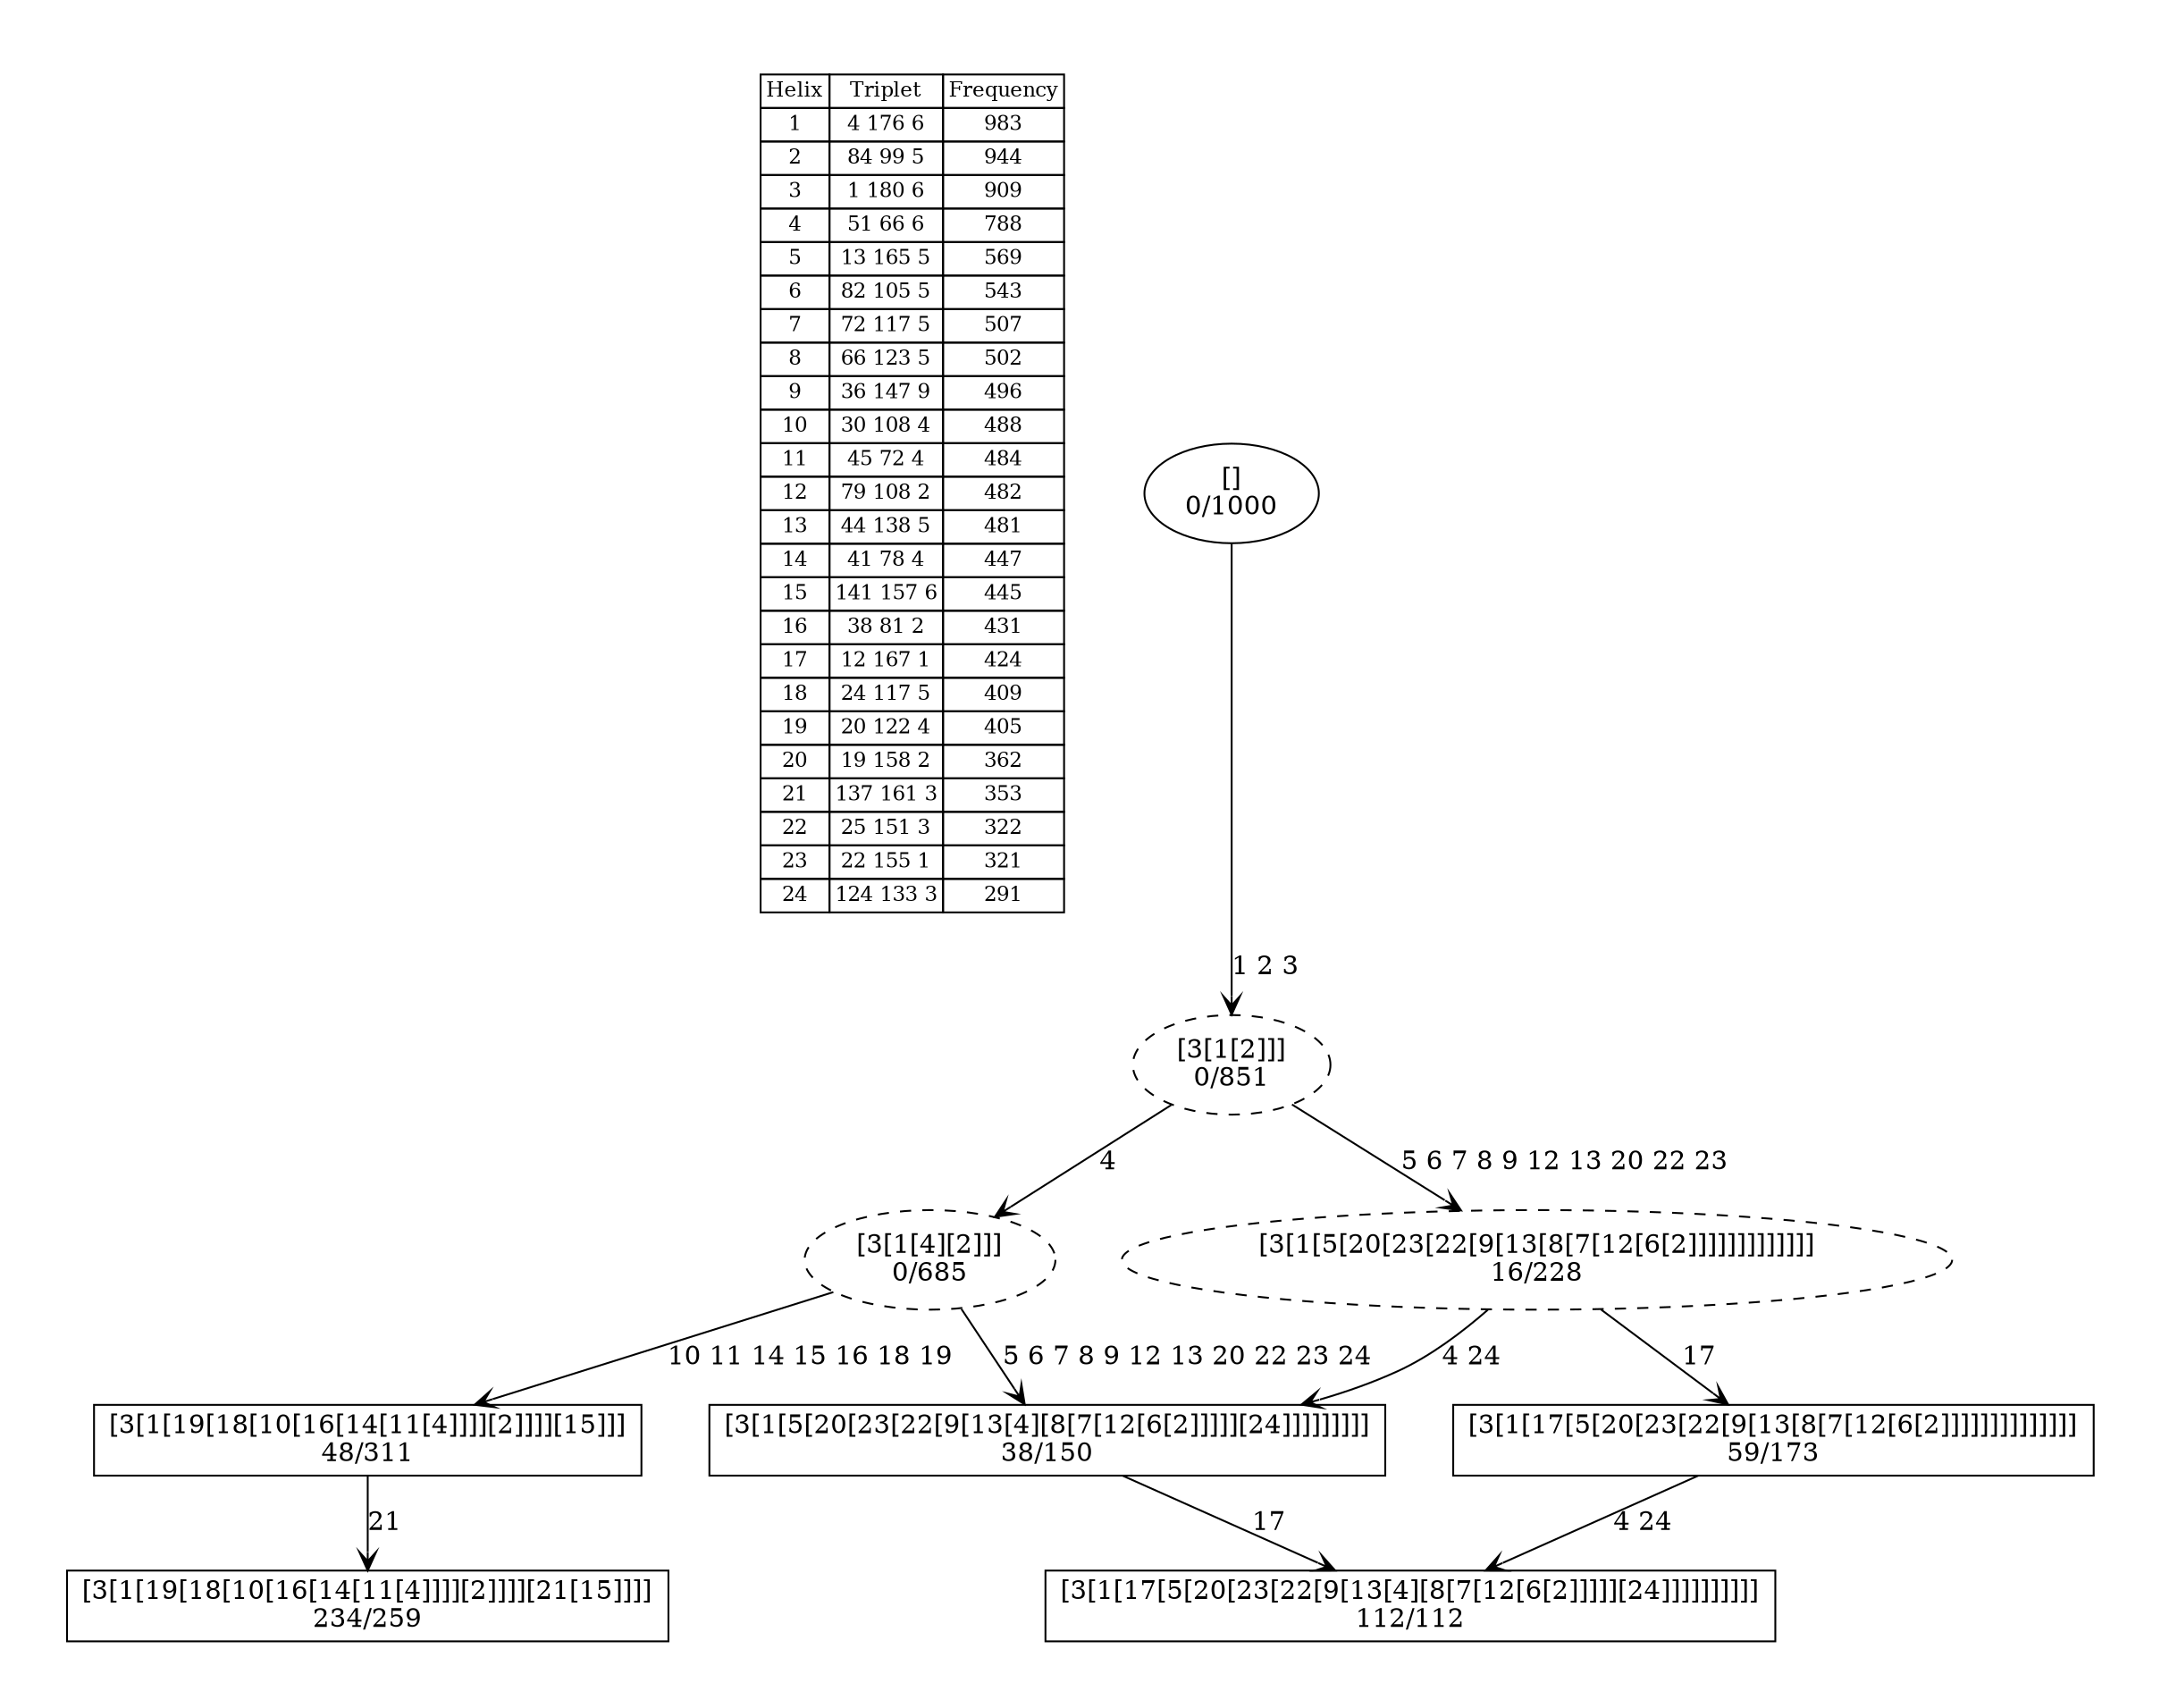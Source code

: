 digraph G {
	pad = 0.5;
	nodesep = 0.5;
"legend" [label = < <table border="0" cellborder="1" cellspacing="0"><tr><td>Helix</td><td>Triplet</td><td>Frequency</td></tr>
<tr><td>1</td><td>4 176 6</td><td>983</td></tr>
<tr><td>2</td><td>84 99 5</td><td>944</td></tr>
<tr><td>3</td><td>1 180 6</td><td>909</td></tr>
<tr><td>4</td><td>51 66 6</td><td>788</td></tr>
<tr><td>5</td><td>13 165 5</td><td>569</td></tr>
<tr><td>6</td><td>82 105 5</td><td>543</td></tr>
<tr><td>7</td><td>72 117 5</td><td>507</td></tr>
<tr><td>8</td><td>66 123 5</td><td>502</td></tr>
<tr><td>9</td><td>36 147 9</td><td>496</td></tr>
<tr><td>10</td><td>30 108 4</td><td>488</td></tr>
<tr><td>11</td><td>45 72 4</td><td>484</td></tr>
<tr><td>12</td><td>79 108 2</td><td>482</td></tr>
<tr><td>13</td><td>44 138 5</td><td>481</td></tr>
<tr><td>14</td><td>41 78 4</td><td>447</td></tr>
<tr><td>15</td><td>141 157 6</td><td>445</td></tr>
<tr><td>16</td><td>38 81 2</td><td>431</td></tr>
<tr><td>17</td><td>12 167 1</td><td>424</td></tr>
<tr><td>18</td><td>24 117 5</td><td>409</td></tr>
<tr><td>19</td><td>20 122 4</td><td>405</td></tr>
<tr><td>20</td><td>19 158 2</td><td>362</td></tr>
<tr><td>21</td><td>137 161 3</td><td>353</td></tr>
<tr><td>22</td><td>25 151 3</td><td>322</td></tr>
<tr><td>23</td><td>22 155 1</td><td>321</td></tr>
<tr><td>24</td><td>124 133 3</td><td>291</td></tr>
</table>>, shape = plaintext, fontsize=11];
"1 2 3 4 10 11 14 15 16 18 19 21 " [shape = box];
"1 2 3 4 5 6 7 8 9 12 13 17 20 22 23 24 " [shape = box];
"1 2 3 5 6 7 8 9 12 13 17 20 22 23 " [shape = box];
"1 2 3 4 10 11 14 15 16 18 19 " [shape = box];
"1 2 3 4 5 6 7 8 9 12 13 20 22 23 24 " [shape = box];
"1 2 3 4 " [style = dashed];
"1 2 3 " [style = dashed];
"1 2 3 5 6 7 8 9 12 13 20 22 23 " [style = dashed];
"1 2 3 4 10 11 14 15 16 18 19 21 " [label = "[3[1[19[18[10[16[14[11[4]]]][2]]]][21[15]]]]\n234/259"];
"1 2 3 4 5 6 7 8 9 12 13 17 20 22 23 24 " [label = "[3[1[17[5[20[23[22[9[13[4][8[7[12[6[2]]]]][24]]]]]]]]]]\n112/112"];
"1 2 3 5 6 7 8 9 12 13 17 20 22 23 " [label = "[3[1[17[5[20[23[22[9[13[8[7[12[6[2]]]]]]]]]]]]]]\n59/173"];
"1 2 3 4 10 11 14 15 16 18 19 " [label = "[3[1[19[18[10[16[14[11[4]]]][2]]]][15]]]\n48/311"];
"1 2 3 4 5 6 7 8 9 12 13 20 22 23 24 " [label = "[3[1[5[20[23[22[9[13[4][8[7[12[6[2]]]]][24]]]]]]]]]\n38/150"];
"1 2 3 4 " [label = "[3[1[4][2]]]\n0/685"];
"1 2 3 " [label = "[3[1[2]]]\n0/851"];
"1 2 3 5 6 7 8 9 12 13 20 22 23 " [label = "[3[1[5[20[23[22[9[13[8[7[12[6[2]]]]]]]]]]]]]\n16/228"];
"" [label = "[]\n0/1000"];
"1 2 3 5 6 7 8 9 12 13 17 20 22 23 " -> "1 2 3 4 5 6 7 8 9 12 13 17 20 22 23 24 " [label = "4 24 ", arrowhead = vee];
"1 2 3 4 10 11 14 15 16 18 19 " -> "1 2 3 4 10 11 14 15 16 18 19 21 " [label = "21 ", arrowhead = vee];
"1 2 3 4 5 6 7 8 9 12 13 20 22 23 24 " -> "1 2 3 4 5 6 7 8 9 12 13 17 20 22 23 24 " [label = "17 ", arrowhead = vee];
"1 2 3 4 " -> "1 2 3 4 10 11 14 15 16 18 19 " [label = "10 11 14 15 16 18 19 ", arrowhead = vee];
"1 2 3 4 " -> "1 2 3 4 5 6 7 8 9 12 13 20 22 23 24 " [label = "5 6 7 8 9 12 13 20 22 23 24 ", arrowhead = vee];
"1 2 3 " -> "1 2 3 4 " [label = "4 ", arrowhead = vee];
"1 2 3 " -> "1 2 3 5 6 7 8 9 12 13 20 22 23 " [label = "5 6 7 8 9 12 13 20 22 23 ", arrowhead = vee];
"1 2 3 5 6 7 8 9 12 13 20 22 23 " -> "1 2 3 5 6 7 8 9 12 13 17 20 22 23 " [label = "17 ", arrowhead = vee];
"1 2 3 5 6 7 8 9 12 13 20 22 23 " -> "1 2 3 4 5 6 7 8 9 12 13 20 22 23 24 " [label = "4 24 ", arrowhead = vee];
"" -> "1 2 3 " [label = "1 2 3 ", arrowhead = vee];
}